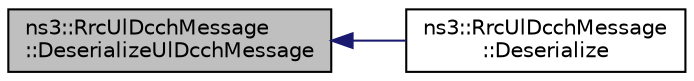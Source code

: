 digraph "ns3::RrcUlDcchMessage::DeserializeUlDcchMessage"
{
  edge [fontname="Helvetica",fontsize="10",labelfontname="Helvetica",labelfontsize="10"];
  node [fontname="Helvetica",fontsize="10",shape=record];
  rankdir="LR";
  Node1 [label="ns3::RrcUlDcchMessage\l::DeserializeUlDcchMessage",height=0.2,width=0.4,color="black", fillcolor="grey75", style="filled", fontcolor="black"];
  Node1 -> Node2 [dir="back",color="midnightblue",fontsize="10",style="solid"];
  Node2 [label="ns3::RrcUlDcchMessage\l::Deserialize",height=0.2,width=0.4,color="black", fillcolor="white", style="filled",URL="$d4/dce/classns3_1_1RrcUlDcchMessage.html#a76f7263f39a6dbb893a42300d4e72e09"];
}

